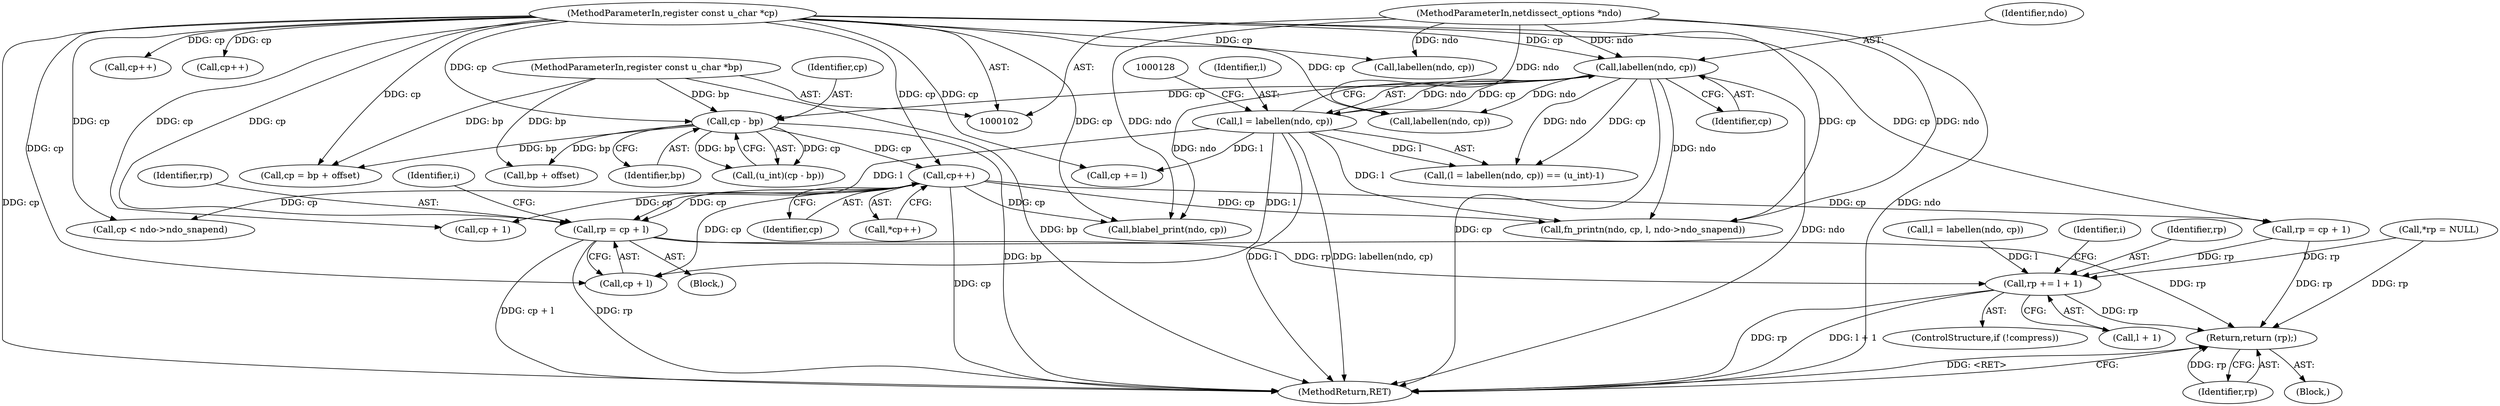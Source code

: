 digraph "0_tcpdump_3a76fd7c95fced2c2f8c8148a9055c3a542eff29@integer" {
"1000162" [label="(Call,rp = cp + l)"];
"1000154" [label="(Call,cp++)"];
"1000145" [label="(Call,cp - bp)"];
"1000124" [label="(Call,labellen(ndo, cp))"];
"1000103" [label="(MethodParameterIn,netdissect_options *ndo)"];
"1000104" [label="(MethodParameterIn,register const u_char *cp)"];
"1000105" [label="(MethodParameterIn,register const u_char *bp)"];
"1000122" [label="(Call,l = labellen(ndo, cp))"];
"1000345" [label="(Call,rp += l + 1)"];
"1000355" [label="(Return,return (rp);)"];
"1000125" [label="(Identifier,ndo)"];
"1000164" [label="(Call,cp + l)"];
"1000191" [label="(Call,rp = cp + 1)"];
"1000104" [label="(MethodParameterIn,register const u_char *cp)"];
"1000356" [label="(Identifier,rp)"];
"1000155" [label="(Identifier,cp)"];
"1000153" [label="(Call,*cp++)"];
"1000357" [label="(MethodReturn,RET)"];
"1000163" [label="(Identifier,rp)"];
"1000193" [label="(Call,cp + 1)"];
"1000342" [label="(ControlStructure,if (!compress))"];
"1000173" [label="(Identifier,i)"];
"1000122" [label="(Call,l = labellen(ndo, cp))"];
"1000146" [label="(Identifier,cp)"];
"1000123" [label="(Identifier,l)"];
"1000300" [label="(Call,fn_printn(ndo, cp, l, ndo->ndo_snapend))"];
"1000145" [label="(Call,cp - bp)"];
"1000158" [label="(Block,)"];
"1000347" [label="(Call,l + 1)"];
"1000355" [label="(Return,return (rp);)"];
"1000346" [label="(Identifier,rp)"];
"1000154" [label="(Call,cp++)"];
"1000106" [label="(Block,)"];
"1000240" [label="(Call,labellen(ndo, cp))"];
"1000281" [label="(Call,blabel_print(ndo, cp))"];
"1000345" [label="(Call,rp += l + 1)"];
"1000103" [label="(MethodParameterIn,netdissect_options *ndo)"];
"1000110" [label="(Call,*rp = NULL)"];
"1000126" [label="(Identifier,cp)"];
"1000260" [label="(Call,cp++)"];
"1000124" [label="(Call,labellen(ndo, cp))"];
"1000340" [label="(Call,cp++)"];
"1000162" [label="(Call,rp = cp + l)"];
"1000309" [label="(Call,cp += l)"];
"1000147" [label="(Identifier,bp)"];
"1000231" [label="(Call,cp = bp + offset)"];
"1000169" [label="(Identifier,i)"];
"1000318" [label="(Call,l = labellen(ndo, cp))"];
"1000233" [label="(Call,bp + offset)"];
"1000121" [label="(Call,(l = labellen(ndo, cp)) == (u_int)-1)"];
"1000320" [label="(Call,labellen(ndo, cp))"];
"1000143" [label="(Call,(u_int)(cp - bp))"];
"1000105" [label="(MethodParameterIn,register const u_char *bp)"];
"1000174" [label="(Call,cp < ndo->ndo_snapend)"];
"1000162" -> "1000158"  [label="AST: "];
"1000162" -> "1000164"  [label="CFG: "];
"1000163" -> "1000162"  [label="AST: "];
"1000164" -> "1000162"  [label="AST: "];
"1000169" -> "1000162"  [label="CFG: "];
"1000162" -> "1000357"  [label="DDG: cp + l"];
"1000162" -> "1000357"  [label="DDG: rp"];
"1000154" -> "1000162"  [label="DDG: cp"];
"1000104" -> "1000162"  [label="DDG: cp"];
"1000122" -> "1000162"  [label="DDG: l"];
"1000162" -> "1000345"  [label="DDG: rp"];
"1000162" -> "1000355"  [label="DDG: rp"];
"1000154" -> "1000153"  [label="AST: "];
"1000154" -> "1000155"  [label="CFG: "];
"1000155" -> "1000154"  [label="AST: "];
"1000153" -> "1000154"  [label="CFG: "];
"1000154" -> "1000357"  [label="DDG: cp"];
"1000145" -> "1000154"  [label="DDG: cp"];
"1000104" -> "1000154"  [label="DDG: cp"];
"1000154" -> "1000164"  [label="DDG: cp"];
"1000154" -> "1000174"  [label="DDG: cp"];
"1000154" -> "1000191"  [label="DDG: cp"];
"1000154" -> "1000193"  [label="DDG: cp"];
"1000154" -> "1000281"  [label="DDG: cp"];
"1000154" -> "1000300"  [label="DDG: cp"];
"1000145" -> "1000143"  [label="AST: "];
"1000145" -> "1000147"  [label="CFG: "];
"1000146" -> "1000145"  [label="AST: "];
"1000147" -> "1000145"  [label="AST: "];
"1000143" -> "1000145"  [label="CFG: "];
"1000145" -> "1000357"  [label="DDG: bp"];
"1000145" -> "1000143"  [label="DDG: cp"];
"1000145" -> "1000143"  [label="DDG: bp"];
"1000124" -> "1000145"  [label="DDG: cp"];
"1000104" -> "1000145"  [label="DDG: cp"];
"1000105" -> "1000145"  [label="DDG: bp"];
"1000145" -> "1000231"  [label="DDG: bp"];
"1000145" -> "1000233"  [label="DDG: bp"];
"1000124" -> "1000122"  [label="AST: "];
"1000124" -> "1000126"  [label="CFG: "];
"1000125" -> "1000124"  [label="AST: "];
"1000126" -> "1000124"  [label="AST: "];
"1000122" -> "1000124"  [label="CFG: "];
"1000124" -> "1000357"  [label="DDG: cp"];
"1000124" -> "1000357"  [label="DDG: ndo"];
"1000124" -> "1000121"  [label="DDG: ndo"];
"1000124" -> "1000121"  [label="DDG: cp"];
"1000124" -> "1000122"  [label="DDG: ndo"];
"1000124" -> "1000122"  [label="DDG: cp"];
"1000103" -> "1000124"  [label="DDG: ndo"];
"1000104" -> "1000124"  [label="DDG: cp"];
"1000124" -> "1000240"  [label="DDG: ndo"];
"1000124" -> "1000281"  [label="DDG: ndo"];
"1000124" -> "1000300"  [label="DDG: ndo"];
"1000103" -> "1000102"  [label="AST: "];
"1000103" -> "1000357"  [label="DDG: ndo"];
"1000103" -> "1000240"  [label="DDG: ndo"];
"1000103" -> "1000281"  [label="DDG: ndo"];
"1000103" -> "1000300"  [label="DDG: ndo"];
"1000103" -> "1000320"  [label="DDG: ndo"];
"1000104" -> "1000102"  [label="AST: "];
"1000104" -> "1000357"  [label="DDG: cp"];
"1000104" -> "1000164"  [label="DDG: cp"];
"1000104" -> "1000174"  [label="DDG: cp"];
"1000104" -> "1000191"  [label="DDG: cp"];
"1000104" -> "1000193"  [label="DDG: cp"];
"1000104" -> "1000231"  [label="DDG: cp"];
"1000104" -> "1000240"  [label="DDG: cp"];
"1000104" -> "1000260"  [label="DDG: cp"];
"1000104" -> "1000281"  [label="DDG: cp"];
"1000104" -> "1000300"  [label="DDG: cp"];
"1000104" -> "1000309"  [label="DDG: cp"];
"1000104" -> "1000320"  [label="DDG: cp"];
"1000104" -> "1000340"  [label="DDG: cp"];
"1000105" -> "1000102"  [label="AST: "];
"1000105" -> "1000357"  [label="DDG: bp"];
"1000105" -> "1000231"  [label="DDG: bp"];
"1000105" -> "1000233"  [label="DDG: bp"];
"1000122" -> "1000121"  [label="AST: "];
"1000123" -> "1000122"  [label="AST: "];
"1000128" -> "1000122"  [label="CFG: "];
"1000122" -> "1000357"  [label="DDG: l"];
"1000122" -> "1000357"  [label="DDG: labellen(ndo, cp)"];
"1000122" -> "1000121"  [label="DDG: l"];
"1000122" -> "1000164"  [label="DDG: l"];
"1000122" -> "1000300"  [label="DDG: l"];
"1000122" -> "1000309"  [label="DDG: l"];
"1000345" -> "1000342"  [label="AST: "];
"1000345" -> "1000347"  [label="CFG: "];
"1000346" -> "1000345"  [label="AST: "];
"1000347" -> "1000345"  [label="AST: "];
"1000173" -> "1000345"  [label="CFG: "];
"1000345" -> "1000357"  [label="DDG: l + 1"];
"1000345" -> "1000357"  [label="DDG: rp"];
"1000318" -> "1000345"  [label="DDG: l"];
"1000110" -> "1000345"  [label="DDG: rp"];
"1000191" -> "1000345"  [label="DDG: rp"];
"1000345" -> "1000355"  [label="DDG: rp"];
"1000355" -> "1000106"  [label="AST: "];
"1000355" -> "1000356"  [label="CFG: "];
"1000356" -> "1000355"  [label="AST: "];
"1000357" -> "1000355"  [label="CFG: "];
"1000355" -> "1000357"  [label="DDG: <RET>"];
"1000356" -> "1000355"  [label="DDG: rp"];
"1000110" -> "1000355"  [label="DDG: rp"];
"1000191" -> "1000355"  [label="DDG: rp"];
}
